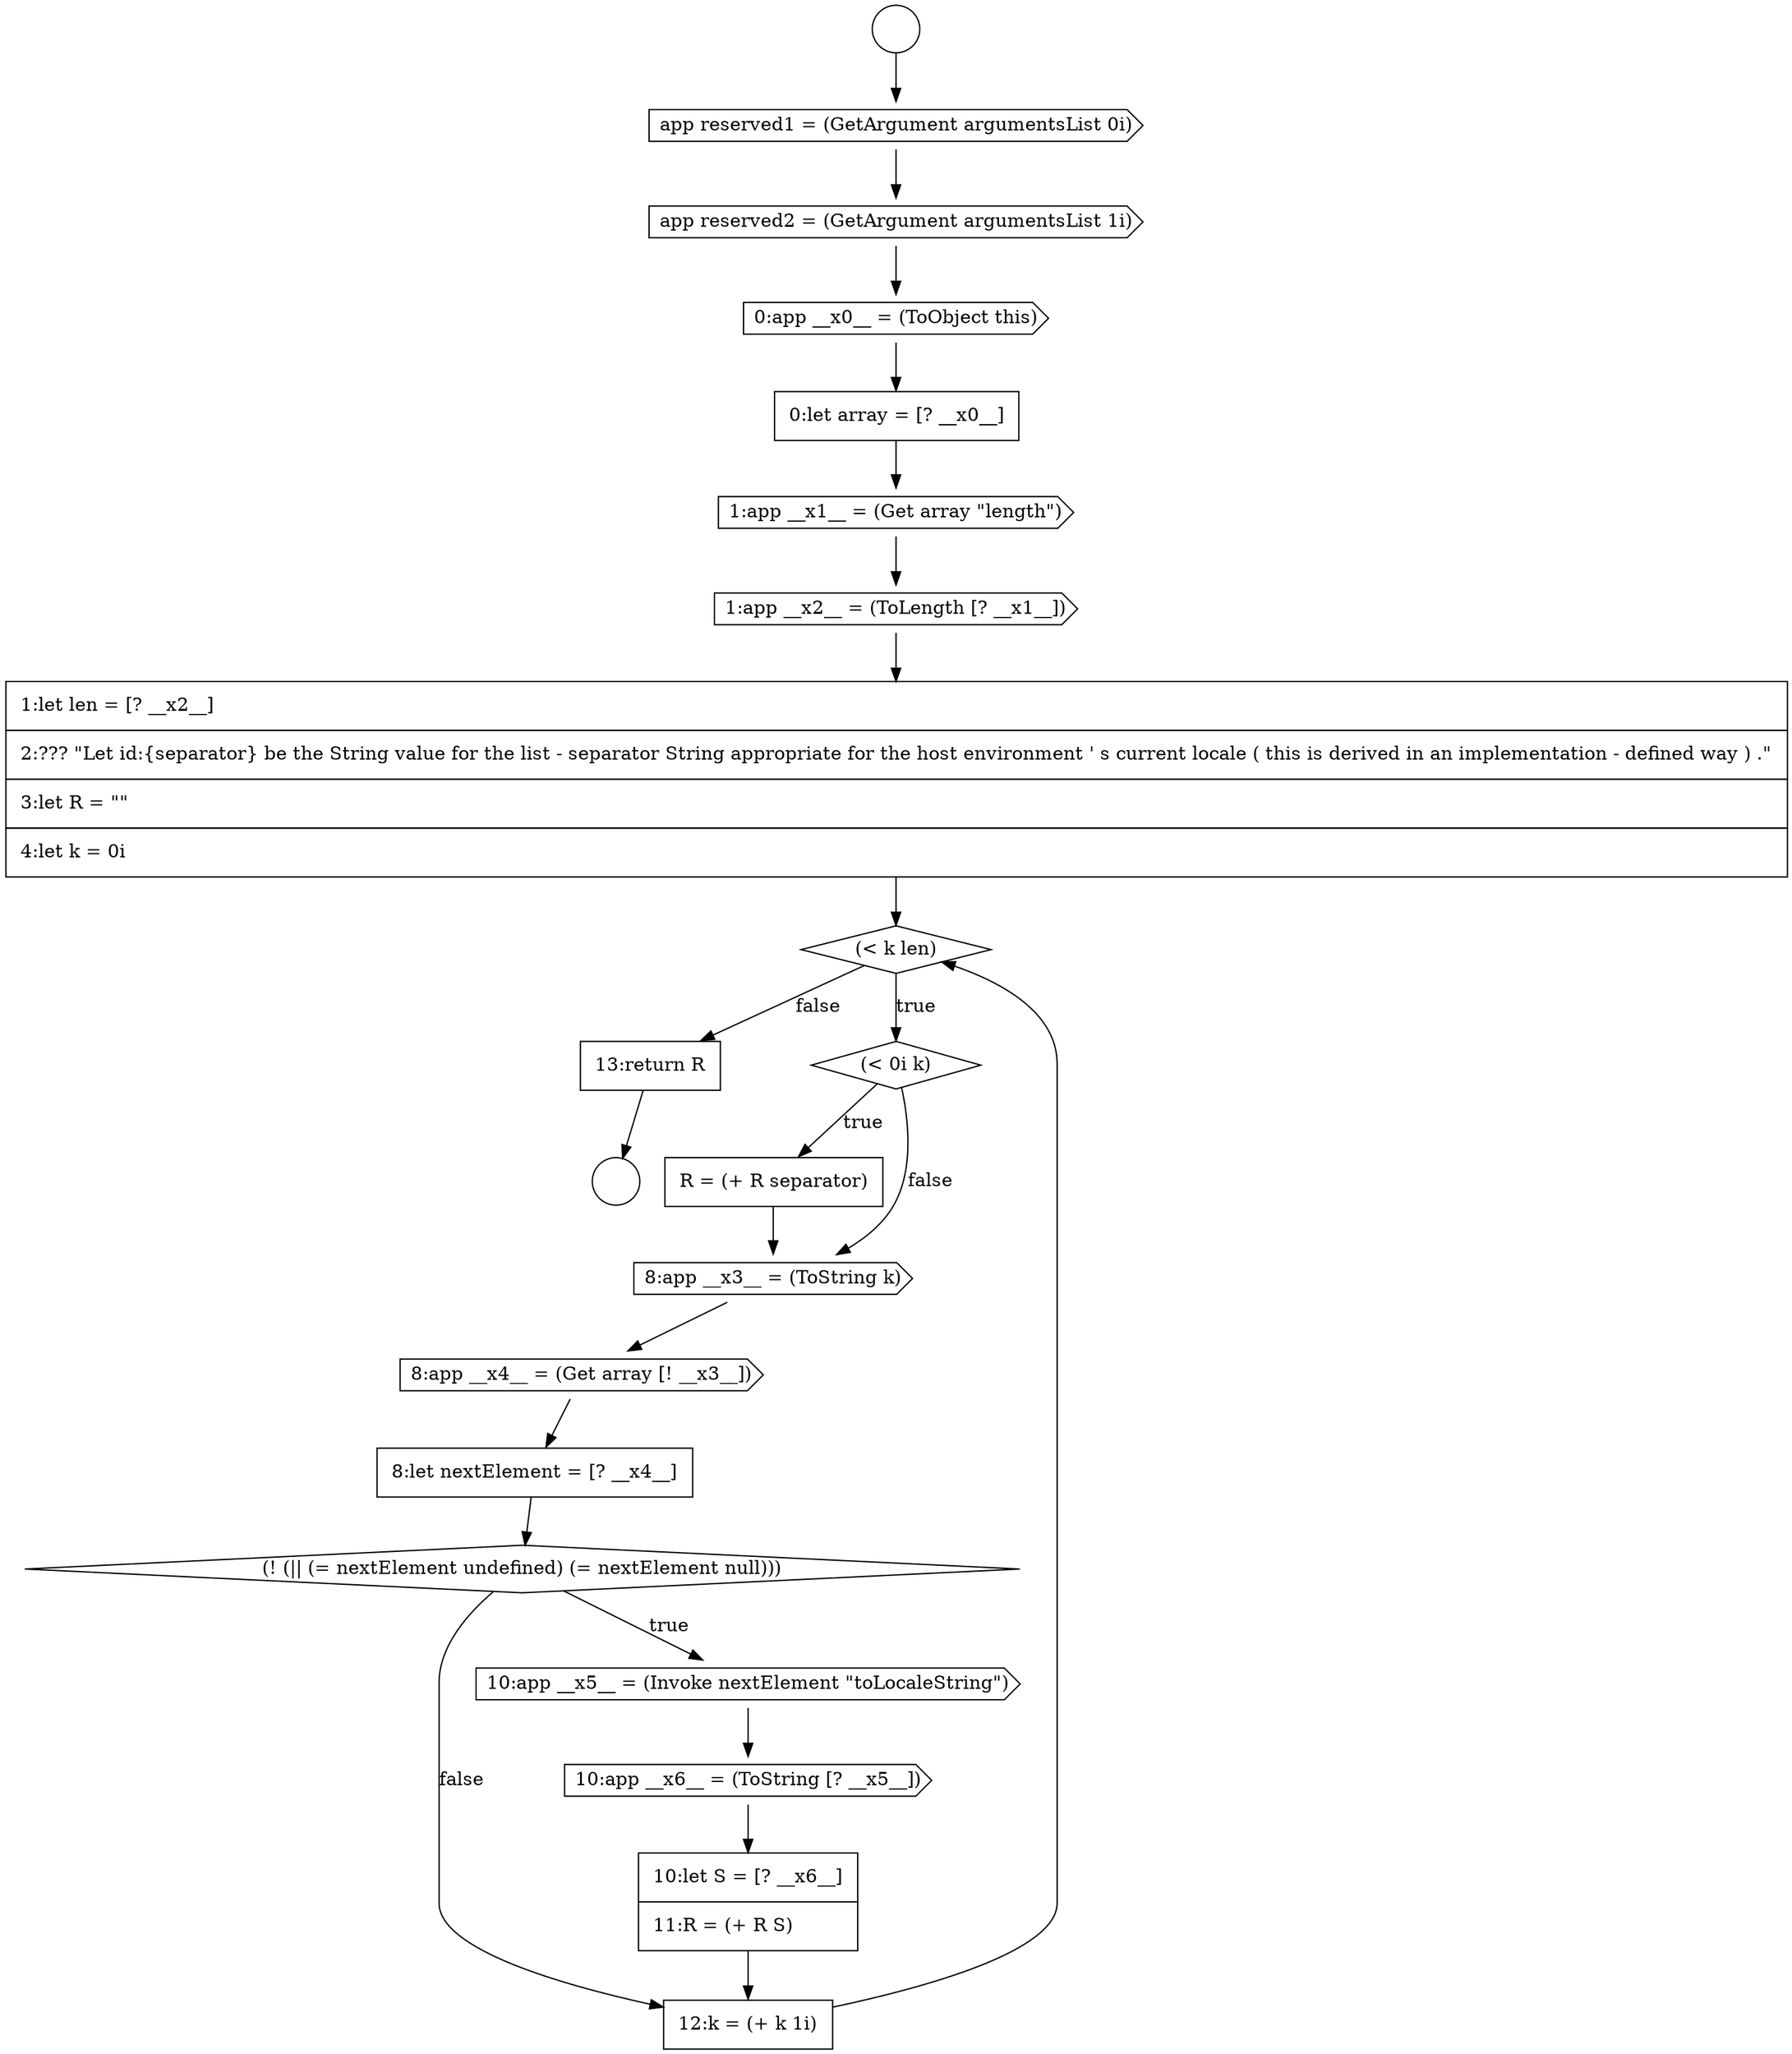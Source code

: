 digraph {
  node15596 [shape=circle label=" " color="black" fillcolor="white" style=filled]
  node15605 [shape=diamond, label=<<font color="black">(&lt; k len)</font>> color="black" fillcolor="white" style=filled]
  node15601 [shape=none, margin=0, label=<<font color="black">
    <table border="0" cellborder="1" cellspacing="0" cellpadding="10">
      <tr><td align="left">0:let array = [? __x0__]</td></tr>
    </table>
  </font>> color="black" fillcolor="white" style=filled]
  node15610 [shape=none, margin=0, label=<<font color="black">
    <table border="0" cellborder="1" cellspacing="0" cellpadding="10">
      <tr><td align="left">8:let nextElement = [? __x4__]</td></tr>
    </table>
  </font>> color="black" fillcolor="white" style=filled]
  node15602 [shape=cds, label=<<font color="black">1:app __x1__ = (Get array &quot;length&quot;)</font>> color="black" fillcolor="white" style=filled]
  node15614 [shape=none, margin=0, label=<<font color="black">
    <table border="0" cellborder="1" cellspacing="0" cellpadding="10">
      <tr><td align="left">10:let S = [? __x6__]</td></tr>
      <tr><td align="left">11:R = (+ R S)</td></tr>
    </table>
  </font>> color="black" fillcolor="white" style=filled]
  node15607 [shape=none, margin=0, label=<<font color="black">
    <table border="0" cellborder="1" cellspacing="0" cellpadding="10">
      <tr><td align="left">R = (+ R separator)</td></tr>
    </table>
  </font>> color="black" fillcolor="white" style=filled]
  node15609 [shape=cds, label=<<font color="black">8:app __x4__ = (Get array [! __x3__])</font>> color="black" fillcolor="white" style=filled]
  node15615 [shape=none, margin=0, label=<<font color="black">
    <table border="0" cellborder="1" cellspacing="0" cellpadding="10">
      <tr><td align="left">12:k = (+ k 1i)</td></tr>
    </table>
  </font>> color="black" fillcolor="white" style=filled]
  node15612 [shape=cds, label=<<font color="black">10:app __x5__ = (Invoke nextElement &quot;toLocaleString&quot;)</font>> color="black" fillcolor="white" style=filled]
  node15604 [shape=none, margin=0, label=<<font color="black">
    <table border="0" cellborder="1" cellspacing="0" cellpadding="10">
      <tr><td align="left">1:let len = [? __x2__]</td></tr>
      <tr><td align="left">2:??? &quot;Let id:{separator} be the String value for the list - separator String appropriate for the host environment ' s current locale ( this is derived in an implementation - defined way ) .&quot;</td></tr>
      <tr><td align="left">3:let R = &quot;&quot;</td></tr>
      <tr><td align="left">4:let k = 0i</td></tr>
    </table>
  </font>> color="black" fillcolor="white" style=filled]
  node15597 [shape=circle label=" " color="black" fillcolor="white" style=filled]
  node15600 [shape=cds, label=<<font color="black">0:app __x0__ = (ToObject this)</font>> color="black" fillcolor="white" style=filled]
  node15611 [shape=diamond, label=<<font color="black">(! (|| (= nextElement undefined) (= nextElement null)))</font>> color="black" fillcolor="white" style=filled]
  node15616 [shape=none, margin=0, label=<<font color="black">
    <table border="0" cellborder="1" cellspacing="0" cellpadding="10">
      <tr><td align="left">13:return R</td></tr>
    </table>
  </font>> color="black" fillcolor="white" style=filled]
  node15606 [shape=diamond, label=<<font color="black">(&lt; 0i k)</font>> color="black" fillcolor="white" style=filled]
  node15599 [shape=cds, label=<<font color="black">app reserved2 = (GetArgument argumentsList 1i)</font>> color="black" fillcolor="white" style=filled]
  node15608 [shape=cds, label=<<font color="black">8:app __x3__ = (ToString k)</font>> color="black" fillcolor="white" style=filled]
  node15603 [shape=cds, label=<<font color="black">1:app __x2__ = (ToLength [? __x1__])</font>> color="black" fillcolor="white" style=filled]
  node15598 [shape=cds, label=<<font color="black">app reserved1 = (GetArgument argumentsList 0i)</font>> color="black" fillcolor="white" style=filled]
  node15613 [shape=cds, label=<<font color="black">10:app __x6__ = (ToString [? __x5__])</font>> color="black" fillcolor="white" style=filled]
  node15614 -> node15615 [ color="black"]
  node15605 -> node15606 [label=<<font color="black">true</font>> color="black"]
  node15605 -> node15616 [label=<<font color="black">false</font>> color="black"]
  node15599 -> node15600 [ color="black"]
  node15600 -> node15601 [ color="black"]
  node15615 -> node15605 [ color="black"]
  node15601 -> node15602 [ color="black"]
  node15609 -> node15610 [ color="black"]
  node15596 -> node15598 [ color="black"]
  node15613 -> node15614 [ color="black"]
  node15598 -> node15599 [ color="black"]
  node15606 -> node15607 [label=<<font color="black">true</font>> color="black"]
  node15606 -> node15608 [label=<<font color="black">false</font>> color="black"]
  node15607 -> node15608 [ color="black"]
  node15604 -> node15605 [ color="black"]
  node15610 -> node15611 [ color="black"]
  node15603 -> node15604 [ color="black"]
  node15616 -> node15597 [ color="black"]
  node15612 -> node15613 [ color="black"]
  node15608 -> node15609 [ color="black"]
  node15611 -> node15612 [label=<<font color="black">true</font>> color="black"]
  node15611 -> node15615 [label=<<font color="black">false</font>> color="black"]
  node15602 -> node15603 [ color="black"]
}
